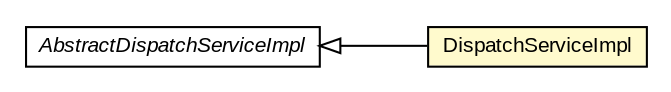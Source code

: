 #!/usr/local/bin/dot
#
# Class diagram 
# Generated by UMLGraph version R5_6-24-gf6e263 (http://www.umlgraph.org/)
#

digraph G {
	edge [fontname="arial",fontsize=10,labelfontname="arial",labelfontsize=10];
	node [fontname="arial",fontsize=10,shape=plaintext];
	nodesep=0.25;
	ranksep=0.5;
	rankdir=LR;
	// com.gwtplatform.dispatch.rpc.server.AbstractDispatchServiceImpl
	c235628 [label=<<table title="com.gwtplatform.dispatch.rpc.server.AbstractDispatchServiceImpl" border="0" cellborder="1" cellspacing="0" cellpadding="2" port="p" href="../AbstractDispatchServiceImpl.html">
		<tr><td><table border="0" cellspacing="0" cellpadding="1">
<tr><td align="center" balign="center"><font face="arial italic"> AbstractDispatchServiceImpl </font></td></tr>
		</table></td></tr>
		</table>>, URL="../AbstractDispatchServiceImpl.html", fontname="arial", fontcolor="black", fontsize=10.0];
	// com.gwtplatform.dispatch.rpc.server.guice.DispatchServiceImpl
	c235912 [label=<<table title="com.gwtplatform.dispatch.rpc.server.guice.DispatchServiceImpl" border="0" cellborder="1" cellspacing="0" cellpadding="2" port="p" bgcolor="lemonChiffon" href="./DispatchServiceImpl.html">
		<tr><td><table border="0" cellspacing="0" cellpadding="1">
<tr><td align="center" balign="center"> DispatchServiceImpl </td></tr>
		</table></td></tr>
		</table>>, URL="./DispatchServiceImpl.html", fontname="arial", fontcolor="black", fontsize=10.0];
	//com.gwtplatform.dispatch.rpc.server.guice.DispatchServiceImpl extends com.gwtplatform.dispatch.rpc.server.AbstractDispatchServiceImpl
	c235628:p -> c235912:p [dir=back,arrowtail=empty];
}

